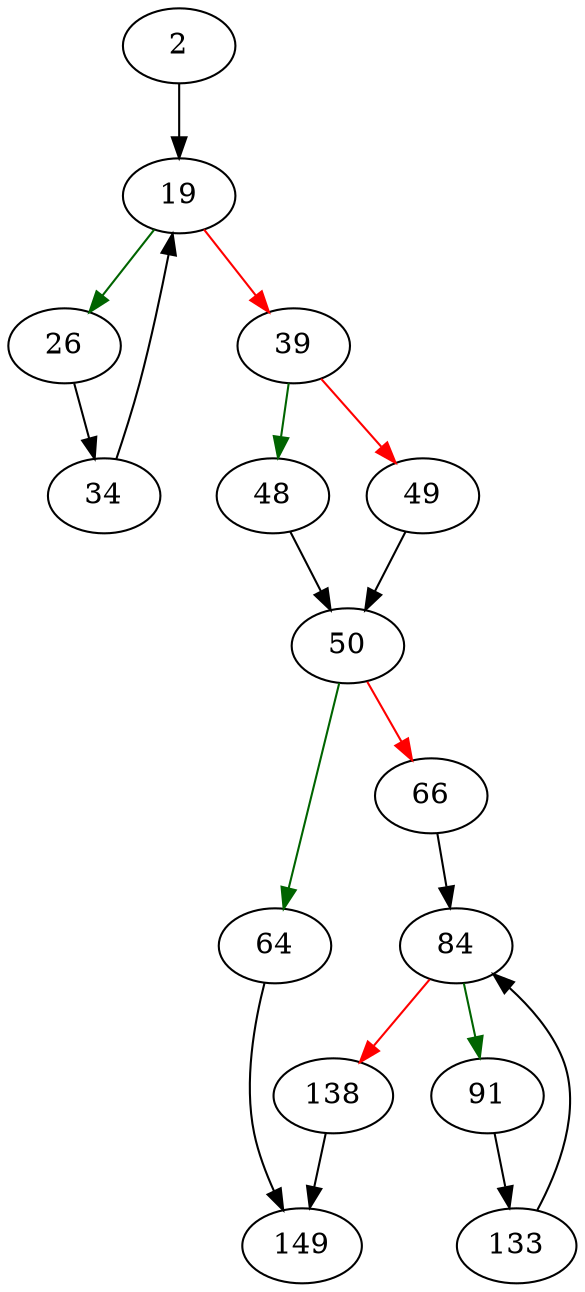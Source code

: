 strict digraph "createTableStmt" {
	// Node definitions.
	2 [entry=true];
	19;
	26;
	39;
	34;
	48;
	49;
	50;
	64;
	66;
	149;
	84;
	91;
	138;
	133;

	// Edge definitions.
	2 -> 19;
	19 -> 26 [
		color=darkgreen
		cond=true
	];
	19 -> 39 [
		color=red
		cond=false
	];
	26 -> 34;
	39 -> 48 [
		color=darkgreen
		cond=true
	];
	39 -> 49 [
		color=red
		cond=false
	];
	34 -> 19;
	48 -> 50;
	49 -> 50;
	50 -> 64 [
		color=darkgreen
		cond=true
	];
	50 -> 66 [
		color=red
		cond=false
	];
	64 -> 149;
	66 -> 84;
	84 -> 91 [
		color=darkgreen
		cond=true
	];
	84 -> 138 [
		color=red
		cond=false
	];
	91 -> 133;
	138 -> 149;
	133 -> 84;
}